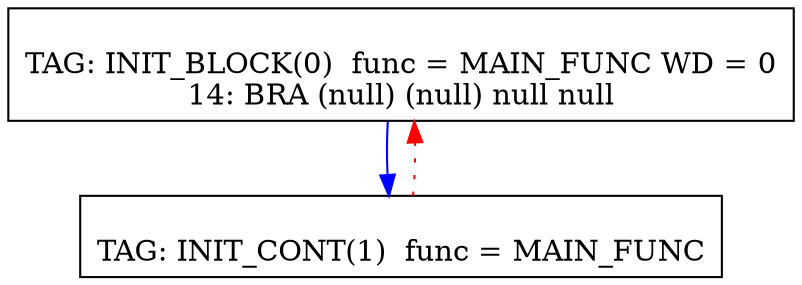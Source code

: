 digraph {
0[label="
TAG: INIT_BLOCK(0)  func = MAIN_FUNC WD = 0
14: BRA (null) (null) null null
"];
0[shape=box];
0 -> 1[color=blue]
1[label="
TAG: INIT_CONT(1)  func = MAIN_FUNC
"];
1[shape=box];
1 -> 0[color=red][style=dotted]
}